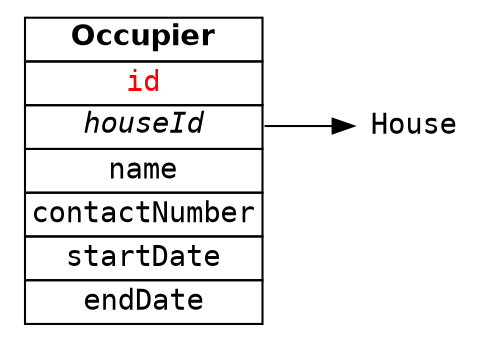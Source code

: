 digraph g{
  rankdir=LR;
  node[shape=plaintext fontname="Courier"];

  // From Deployment

  Occupier[label=<
	   <table border="0" cellborder="1" cellspacing="0">
	   <tr><td><font face="Helvetica"><b>Occupier</b></font></td></tr>
	   <tr><td port="id"><font color="red">id</font></td></tr>
	   <tr><td port="houseid"><i>houseId</i></td></tr>
	   <tr><td>name</td></tr>
	   <tr><td>contactNumber</td></tr>
	   <tr><td>startDate</td></tr>
	   <tr><td>endDate</td></tr>
	   </table>>];
  Occupier:houseId -> House:id;
  }